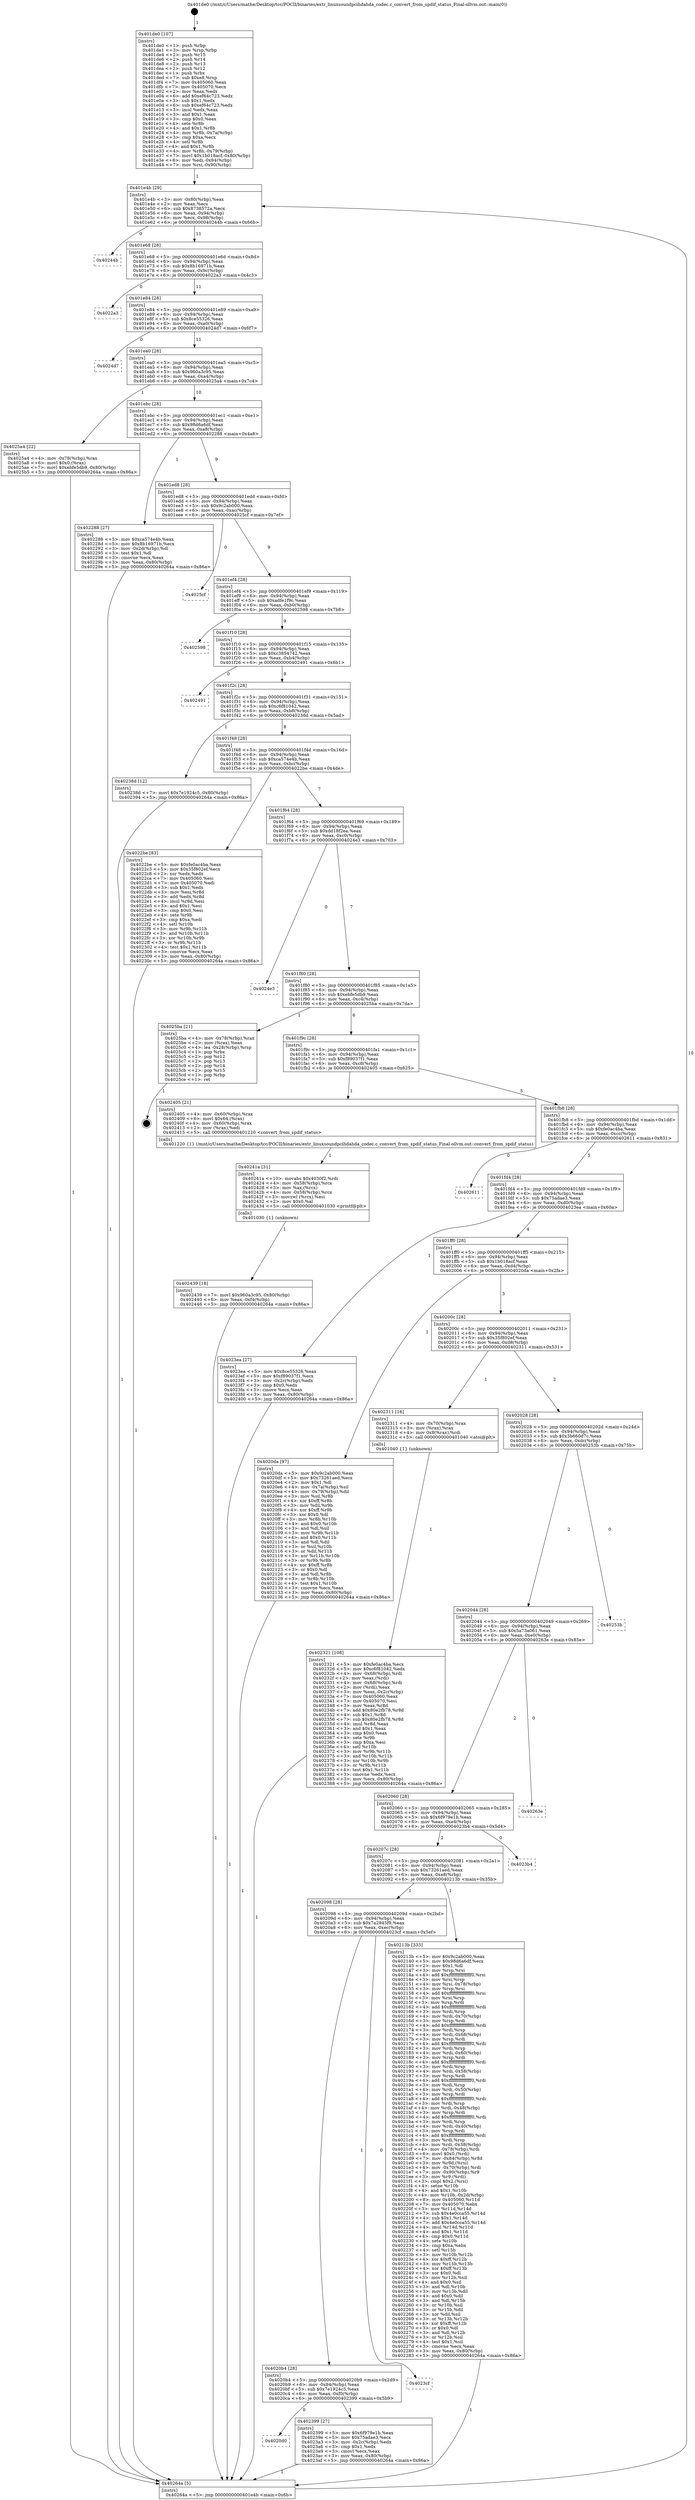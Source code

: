 digraph "0x401de0" {
  label = "0x401de0 (/mnt/c/Users/mathe/Desktop/tcc/POCII/binaries/extr_linuxsoundpcihdahda_codec.c_convert_from_spdif_status_Final-ollvm.out::main(0))"
  labelloc = "t"
  node[shape=record]

  Entry [label="",width=0.3,height=0.3,shape=circle,fillcolor=black,style=filled]
  "0x401e4b" [label="{
     0x401e4b [29]\l
     | [instrs]\l
     &nbsp;&nbsp;0x401e4b \<+3\>: mov -0x80(%rbp),%eax\l
     &nbsp;&nbsp;0x401e4e \<+2\>: mov %eax,%ecx\l
     &nbsp;&nbsp;0x401e50 \<+6\>: sub $0x8738572a,%ecx\l
     &nbsp;&nbsp;0x401e56 \<+6\>: mov %eax,-0x94(%rbp)\l
     &nbsp;&nbsp;0x401e5c \<+6\>: mov %ecx,-0x98(%rbp)\l
     &nbsp;&nbsp;0x401e62 \<+6\>: je 000000000040244b \<main+0x66b\>\l
  }"]
  "0x40244b" [label="{
     0x40244b\l
  }", style=dashed]
  "0x401e68" [label="{
     0x401e68 [28]\l
     | [instrs]\l
     &nbsp;&nbsp;0x401e68 \<+5\>: jmp 0000000000401e6d \<main+0x8d\>\l
     &nbsp;&nbsp;0x401e6d \<+6\>: mov -0x94(%rbp),%eax\l
     &nbsp;&nbsp;0x401e73 \<+5\>: sub $0x8b16971b,%eax\l
     &nbsp;&nbsp;0x401e78 \<+6\>: mov %eax,-0x9c(%rbp)\l
     &nbsp;&nbsp;0x401e7e \<+6\>: je 00000000004022a3 \<main+0x4c3\>\l
  }"]
  Exit [label="",width=0.3,height=0.3,shape=circle,fillcolor=black,style=filled,peripheries=2]
  "0x4022a3" [label="{
     0x4022a3\l
  }", style=dashed]
  "0x401e84" [label="{
     0x401e84 [28]\l
     | [instrs]\l
     &nbsp;&nbsp;0x401e84 \<+5\>: jmp 0000000000401e89 \<main+0xa9\>\l
     &nbsp;&nbsp;0x401e89 \<+6\>: mov -0x94(%rbp),%eax\l
     &nbsp;&nbsp;0x401e8f \<+5\>: sub $0x8ce55326,%eax\l
     &nbsp;&nbsp;0x401e94 \<+6\>: mov %eax,-0xa0(%rbp)\l
     &nbsp;&nbsp;0x401e9a \<+6\>: je 00000000004024d7 \<main+0x6f7\>\l
  }"]
  "0x402439" [label="{
     0x402439 [18]\l
     | [instrs]\l
     &nbsp;&nbsp;0x402439 \<+7\>: movl $0x960a3c95,-0x80(%rbp)\l
     &nbsp;&nbsp;0x402440 \<+6\>: mov %eax,-0xf4(%rbp)\l
     &nbsp;&nbsp;0x402446 \<+5\>: jmp 000000000040264a \<main+0x86a\>\l
  }"]
  "0x4024d7" [label="{
     0x4024d7\l
  }", style=dashed]
  "0x401ea0" [label="{
     0x401ea0 [28]\l
     | [instrs]\l
     &nbsp;&nbsp;0x401ea0 \<+5\>: jmp 0000000000401ea5 \<main+0xc5\>\l
     &nbsp;&nbsp;0x401ea5 \<+6\>: mov -0x94(%rbp),%eax\l
     &nbsp;&nbsp;0x401eab \<+5\>: sub $0x960a3c95,%eax\l
     &nbsp;&nbsp;0x401eb0 \<+6\>: mov %eax,-0xa4(%rbp)\l
     &nbsp;&nbsp;0x401eb6 \<+6\>: je 00000000004025a4 \<main+0x7c4\>\l
  }"]
  "0x40241a" [label="{
     0x40241a [31]\l
     | [instrs]\l
     &nbsp;&nbsp;0x40241a \<+10\>: movabs $0x4030f2,%rdi\l
     &nbsp;&nbsp;0x402424 \<+4\>: mov -0x58(%rbp),%rcx\l
     &nbsp;&nbsp;0x402428 \<+3\>: mov %ax,(%rcx)\l
     &nbsp;&nbsp;0x40242b \<+4\>: mov -0x58(%rbp),%rcx\l
     &nbsp;&nbsp;0x40242f \<+3\>: movzwl (%rcx),%esi\l
     &nbsp;&nbsp;0x402432 \<+2\>: mov $0x0,%al\l
     &nbsp;&nbsp;0x402434 \<+5\>: call 0000000000401030 \<printf@plt\>\l
     | [calls]\l
     &nbsp;&nbsp;0x401030 \{1\} (unknown)\l
  }"]
  "0x4025a4" [label="{
     0x4025a4 [22]\l
     | [instrs]\l
     &nbsp;&nbsp;0x4025a4 \<+4\>: mov -0x78(%rbp),%rax\l
     &nbsp;&nbsp;0x4025a8 \<+6\>: movl $0x0,(%rax)\l
     &nbsp;&nbsp;0x4025ae \<+7\>: movl $0xebfe5db9,-0x80(%rbp)\l
     &nbsp;&nbsp;0x4025b5 \<+5\>: jmp 000000000040264a \<main+0x86a\>\l
  }"]
  "0x401ebc" [label="{
     0x401ebc [28]\l
     | [instrs]\l
     &nbsp;&nbsp;0x401ebc \<+5\>: jmp 0000000000401ec1 \<main+0xe1\>\l
     &nbsp;&nbsp;0x401ec1 \<+6\>: mov -0x94(%rbp),%eax\l
     &nbsp;&nbsp;0x401ec7 \<+5\>: sub $0x98d6a6df,%eax\l
     &nbsp;&nbsp;0x401ecc \<+6\>: mov %eax,-0xa8(%rbp)\l
     &nbsp;&nbsp;0x401ed2 \<+6\>: je 0000000000402288 \<main+0x4a8\>\l
  }"]
  "0x4020d0" [label="{
     0x4020d0\l
  }", style=dashed]
  "0x402288" [label="{
     0x402288 [27]\l
     | [instrs]\l
     &nbsp;&nbsp;0x402288 \<+5\>: mov $0xca574e4b,%eax\l
     &nbsp;&nbsp;0x40228d \<+5\>: mov $0x8b16971b,%ecx\l
     &nbsp;&nbsp;0x402292 \<+3\>: mov -0x2d(%rbp),%dl\l
     &nbsp;&nbsp;0x402295 \<+3\>: test $0x1,%dl\l
     &nbsp;&nbsp;0x402298 \<+3\>: cmovne %ecx,%eax\l
     &nbsp;&nbsp;0x40229b \<+3\>: mov %eax,-0x80(%rbp)\l
     &nbsp;&nbsp;0x40229e \<+5\>: jmp 000000000040264a \<main+0x86a\>\l
  }"]
  "0x401ed8" [label="{
     0x401ed8 [28]\l
     | [instrs]\l
     &nbsp;&nbsp;0x401ed8 \<+5\>: jmp 0000000000401edd \<main+0xfd\>\l
     &nbsp;&nbsp;0x401edd \<+6\>: mov -0x94(%rbp),%eax\l
     &nbsp;&nbsp;0x401ee3 \<+5\>: sub $0x9c2ab000,%eax\l
     &nbsp;&nbsp;0x401ee8 \<+6\>: mov %eax,-0xac(%rbp)\l
     &nbsp;&nbsp;0x401eee \<+6\>: je 00000000004025cf \<main+0x7ef\>\l
  }"]
  "0x402399" [label="{
     0x402399 [27]\l
     | [instrs]\l
     &nbsp;&nbsp;0x402399 \<+5\>: mov $0x6f979e1b,%eax\l
     &nbsp;&nbsp;0x40239e \<+5\>: mov $0x75adae3,%ecx\l
     &nbsp;&nbsp;0x4023a3 \<+3\>: mov -0x2c(%rbp),%edx\l
     &nbsp;&nbsp;0x4023a6 \<+3\>: cmp $0x1,%edx\l
     &nbsp;&nbsp;0x4023a9 \<+3\>: cmovl %ecx,%eax\l
     &nbsp;&nbsp;0x4023ac \<+3\>: mov %eax,-0x80(%rbp)\l
     &nbsp;&nbsp;0x4023af \<+5\>: jmp 000000000040264a \<main+0x86a\>\l
  }"]
  "0x4025cf" [label="{
     0x4025cf\l
  }", style=dashed]
  "0x401ef4" [label="{
     0x401ef4 [28]\l
     | [instrs]\l
     &nbsp;&nbsp;0x401ef4 \<+5\>: jmp 0000000000401ef9 \<main+0x119\>\l
     &nbsp;&nbsp;0x401ef9 \<+6\>: mov -0x94(%rbp),%eax\l
     &nbsp;&nbsp;0x401eff \<+5\>: sub $0xadfe1f9c,%eax\l
     &nbsp;&nbsp;0x401f04 \<+6\>: mov %eax,-0xb0(%rbp)\l
     &nbsp;&nbsp;0x401f0a \<+6\>: je 0000000000402598 \<main+0x7b8\>\l
  }"]
  "0x4020b4" [label="{
     0x4020b4 [28]\l
     | [instrs]\l
     &nbsp;&nbsp;0x4020b4 \<+5\>: jmp 00000000004020b9 \<main+0x2d9\>\l
     &nbsp;&nbsp;0x4020b9 \<+6\>: mov -0x94(%rbp),%eax\l
     &nbsp;&nbsp;0x4020bf \<+5\>: sub $0x7e1924c5,%eax\l
     &nbsp;&nbsp;0x4020c4 \<+6\>: mov %eax,-0xf0(%rbp)\l
     &nbsp;&nbsp;0x4020ca \<+6\>: je 0000000000402399 \<main+0x5b9\>\l
  }"]
  "0x402598" [label="{
     0x402598\l
  }", style=dashed]
  "0x401f10" [label="{
     0x401f10 [28]\l
     | [instrs]\l
     &nbsp;&nbsp;0x401f10 \<+5\>: jmp 0000000000401f15 \<main+0x135\>\l
     &nbsp;&nbsp;0x401f15 \<+6\>: mov -0x94(%rbp),%eax\l
     &nbsp;&nbsp;0x401f1b \<+5\>: sub $0xc3854742,%eax\l
     &nbsp;&nbsp;0x401f20 \<+6\>: mov %eax,-0xb4(%rbp)\l
     &nbsp;&nbsp;0x401f26 \<+6\>: je 0000000000402491 \<main+0x6b1\>\l
  }"]
  "0x4023cf" [label="{
     0x4023cf\l
  }", style=dashed]
  "0x402491" [label="{
     0x402491\l
  }", style=dashed]
  "0x401f2c" [label="{
     0x401f2c [28]\l
     | [instrs]\l
     &nbsp;&nbsp;0x401f2c \<+5\>: jmp 0000000000401f31 \<main+0x151\>\l
     &nbsp;&nbsp;0x401f31 \<+6\>: mov -0x94(%rbp),%eax\l
     &nbsp;&nbsp;0x401f37 \<+5\>: sub $0xc6f81042,%eax\l
     &nbsp;&nbsp;0x401f3c \<+6\>: mov %eax,-0xb8(%rbp)\l
     &nbsp;&nbsp;0x401f42 \<+6\>: je 000000000040238d \<main+0x5ad\>\l
  }"]
  "0x402321" [label="{
     0x402321 [108]\l
     | [instrs]\l
     &nbsp;&nbsp;0x402321 \<+5\>: mov $0xfe0ac4ba,%ecx\l
     &nbsp;&nbsp;0x402326 \<+5\>: mov $0xc6f81042,%edx\l
     &nbsp;&nbsp;0x40232b \<+4\>: mov -0x68(%rbp),%rdi\l
     &nbsp;&nbsp;0x40232f \<+2\>: mov %eax,(%rdi)\l
     &nbsp;&nbsp;0x402331 \<+4\>: mov -0x68(%rbp),%rdi\l
     &nbsp;&nbsp;0x402335 \<+2\>: mov (%rdi),%eax\l
     &nbsp;&nbsp;0x402337 \<+3\>: mov %eax,-0x2c(%rbp)\l
     &nbsp;&nbsp;0x40233a \<+7\>: mov 0x405060,%eax\l
     &nbsp;&nbsp;0x402341 \<+7\>: mov 0x405070,%esi\l
     &nbsp;&nbsp;0x402348 \<+3\>: mov %eax,%r8d\l
     &nbsp;&nbsp;0x40234b \<+7\>: add $0x80e2fb78,%r8d\l
     &nbsp;&nbsp;0x402352 \<+4\>: sub $0x1,%r8d\l
     &nbsp;&nbsp;0x402356 \<+7\>: sub $0x80e2fb78,%r8d\l
     &nbsp;&nbsp;0x40235d \<+4\>: imul %r8d,%eax\l
     &nbsp;&nbsp;0x402361 \<+3\>: and $0x1,%eax\l
     &nbsp;&nbsp;0x402364 \<+3\>: cmp $0x0,%eax\l
     &nbsp;&nbsp;0x402367 \<+4\>: sete %r9b\l
     &nbsp;&nbsp;0x40236b \<+3\>: cmp $0xa,%esi\l
     &nbsp;&nbsp;0x40236e \<+4\>: setl %r10b\l
     &nbsp;&nbsp;0x402372 \<+3\>: mov %r9b,%r11b\l
     &nbsp;&nbsp;0x402375 \<+3\>: and %r10b,%r11b\l
     &nbsp;&nbsp;0x402378 \<+3\>: xor %r10b,%r9b\l
     &nbsp;&nbsp;0x40237b \<+3\>: or %r9b,%r11b\l
     &nbsp;&nbsp;0x40237e \<+4\>: test $0x1,%r11b\l
     &nbsp;&nbsp;0x402382 \<+3\>: cmovne %edx,%ecx\l
     &nbsp;&nbsp;0x402385 \<+3\>: mov %ecx,-0x80(%rbp)\l
     &nbsp;&nbsp;0x402388 \<+5\>: jmp 000000000040264a \<main+0x86a\>\l
  }"]
  "0x40238d" [label="{
     0x40238d [12]\l
     | [instrs]\l
     &nbsp;&nbsp;0x40238d \<+7\>: movl $0x7e1924c5,-0x80(%rbp)\l
     &nbsp;&nbsp;0x402394 \<+5\>: jmp 000000000040264a \<main+0x86a\>\l
  }"]
  "0x401f48" [label="{
     0x401f48 [28]\l
     | [instrs]\l
     &nbsp;&nbsp;0x401f48 \<+5\>: jmp 0000000000401f4d \<main+0x16d\>\l
     &nbsp;&nbsp;0x401f4d \<+6\>: mov -0x94(%rbp),%eax\l
     &nbsp;&nbsp;0x401f53 \<+5\>: sub $0xca574e4b,%eax\l
     &nbsp;&nbsp;0x401f58 \<+6\>: mov %eax,-0xbc(%rbp)\l
     &nbsp;&nbsp;0x401f5e \<+6\>: je 00000000004022be \<main+0x4de\>\l
  }"]
  "0x402098" [label="{
     0x402098 [28]\l
     | [instrs]\l
     &nbsp;&nbsp;0x402098 \<+5\>: jmp 000000000040209d \<main+0x2bd\>\l
     &nbsp;&nbsp;0x40209d \<+6\>: mov -0x94(%rbp),%eax\l
     &nbsp;&nbsp;0x4020a3 \<+5\>: sub $0x7a2945f9,%eax\l
     &nbsp;&nbsp;0x4020a8 \<+6\>: mov %eax,-0xec(%rbp)\l
     &nbsp;&nbsp;0x4020ae \<+6\>: je 00000000004023cf \<main+0x5ef\>\l
  }"]
  "0x4022be" [label="{
     0x4022be [83]\l
     | [instrs]\l
     &nbsp;&nbsp;0x4022be \<+5\>: mov $0xfe0ac4ba,%eax\l
     &nbsp;&nbsp;0x4022c3 \<+5\>: mov $0x35f802ef,%ecx\l
     &nbsp;&nbsp;0x4022c8 \<+2\>: xor %edx,%edx\l
     &nbsp;&nbsp;0x4022ca \<+7\>: mov 0x405060,%esi\l
     &nbsp;&nbsp;0x4022d1 \<+7\>: mov 0x405070,%edi\l
     &nbsp;&nbsp;0x4022d8 \<+3\>: sub $0x1,%edx\l
     &nbsp;&nbsp;0x4022db \<+3\>: mov %esi,%r8d\l
     &nbsp;&nbsp;0x4022de \<+3\>: add %edx,%r8d\l
     &nbsp;&nbsp;0x4022e1 \<+4\>: imul %r8d,%esi\l
     &nbsp;&nbsp;0x4022e5 \<+3\>: and $0x1,%esi\l
     &nbsp;&nbsp;0x4022e8 \<+3\>: cmp $0x0,%esi\l
     &nbsp;&nbsp;0x4022eb \<+4\>: sete %r9b\l
     &nbsp;&nbsp;0x4022ef \<+3\>: cmp $0xa,%edi\l
     &nbsp;&nbsp;0x4022f2 \<+4\>: setl %r10b\l
     &nbsp;&nbsp;0x4022f6 \<+3\>: mov %r9b,%r11b\l
     &nbsp;&nbsp;0x4022f9 \<+3\>: and %r10b,%r11b\l
     &nbsp;&nbsp;0x4022fc \<+3\>: xor %r10b,%r9b\l
     &nbsp;&nbsp;0x4022ff \<+3\>: or %r9b,%r11b\l
     &nbsp;&nbsp;0x402302 \<+4\>: test $0x1,%r11b\l
     &nbsp;&nbsp;0x402306 \<+3\>: cmovne %ecx,%eax\l
     &nbsp;&nbsp;0x402309 \<+3\>: mov %eax,-0x80(%rbp)\l
     &nbsp;&nbsp;0x40230c \<+5\>: jmp 000000000040264a \<main+0x86a\>\l
  }"]
  "0x401f64" [label="{
     0x401f64 [28]\l
     | [instrs]\l
     &nbsp;&nbsp;0x401f64 \<+5\>: jmp 0000000000401f69 \<main+0x189\>\l
     &nbsp;&nbsp;0x401f69 \<+6\>: mov -0x94(%rbp),%eax\l
     &nbsp;&nbsp;0x401f6f \<+5\>: sub $0xdd18f2ea,%eax\l
     &nbsp;&nbsp;0x401f74 \<+6\>: mov %eax,-0xc0(%rbp)\l
     &nbsp;&nbsp;0x401f7a \<+6\>: je 00000000004024e3 \<main+0x703\>\l
  }"]
  "0x40213b" [label="{
     0x40213b [333]\l
     | [instrs]\l
     &nbsp;&nbsp;0x40213b \<+5\>: mov $0x9c2ab000,%eax\l
     &nbsp;&nbsp;0x402140 \<+5\>: mov $0x98d6a6df,%ecx\l
     &nbsp;&nbsp;0x402145 \<+2\>: mov $0x1,%dl\l
     &nbsp;&nbsp;0x402147 \<+3\>: mov %rsp,%rsi\l
     &nbsp;&nbsp;0x40214a \<+4\>: add $0xfffffffffffffff0,%rsi\l
     &nbsp;&nbsp;0x40214e \<+3\>: mov %rsi,%rsp\l
     &nbsp;&nbsp;0x402151 \<+4\>: mov %rsi,-0x78(%rbp)\l
     &nbsp;&nbsp;0x402155 \<+3\>: mov %rsp,%rsi\l
     &nbsp;&nbsp;0x402158 \<+4\>: add $0xfffffffffffffff0,%rsi\l
     &nbsp;&nbsp;0x40215c \<+3\>: mov %rsi,%rsp\l
     &nbsp;&nbsp;0x40215f \<+3\>: mov %rsp,%rdi\l
     &nbsp;&nbsp;0x402162 \<+4\>: add $0xfffffffffffffff0,%rdi\l
     &nbsp;&nbsp;0x402166 \<+3\>: mov %rdi,%rsp\l
     &nbsp;&nbsp;0x402169 \<+4\>: mov %rdi,-0x70(%rbp)\l
     &nbsp;&nbsp;0x40216d \<+3\>: mov %rsp,%rdi\l
     &nbsp;&nbsp;0x402170 \<+4\>: add $0xfffffffffffffff0,%rdi\l
     &nbsp;&nbsp;0x402174 \<+3\>: mov %rdi,%rsp\l
     &nbsp;&nbsp;0x402177 \<+4\>: mov %rdi,-0x68(%rbp)\l
     &nbsp;&nbsp;0x40217b \<+3\>: mov %rsp,%rdi\l
     &nbsp;&nbsp;0x40217e \<+4\>: add $0xfffffffffffffff0,%rdi\l
     &nbsp;&nbsp;0x402182 \<+3\>: mov %rdi,%rsp\l
     &nbsp;&nbsp;0x402185 \<+4\>: mov %rdi,-0x60(%rbp)\l
     &nbsp;&nbsp;0x402189 \<+3\>: mov %rsp,%rdi\l
     &nbsp;&nbsp;0x40218c \<+4\>: add $0xfffffffffffffff0,%rdi\l
     &nbsp;&nbsp;0x402190 \<+3\>: mov %rdi,%rsp\l
     &nbsp;&nbsp;0x402193 \<+4\>: mov %rdi,-0x58(%rbp)\l
     &nbsp;&nbsp;0x402197 \<+3\>: mov %rsp,%rdi\l
     &nbsp;&nbsp;0x40219a \<+4\>: add $0xfffffffffffffff0,%rdi\l
     &nbsp;&nbsp;0x40219e \<+3\>: mov %rdi,%rsp\l
     &nbsp;&nbsp;0x4021a1 \<+4\>: mov %rdi,-0x50(%rbp)\l
     &nbsp;&nbsp;0x4021a5 \<+3\>: mov %rsp,%rdi\l
     &nbsp;&nbsp;0x4021a8 \<+4\>: add $0xfffffffffffffff0,%rdi\l
     &nbsp;&nbsp;0x4021ac \<+3\>: mov %rdi,%rsp\l
     &nbsp;&nbsp;0x4021af \<+4\>: mov %rdi,-0x48(%rbp)\l
     &nbsp;&nbsp;0x4021b3 \<+3\>: mov %rsp,%rdi\l
     &nbsp;&nbsp;0x4021b6 \<+4\>: add $0xfffffffffffffff0,%rdi\l
     &nbsp;&nbsp;0x4021ba \<+3\>: mov %rdi,%rsp\l
     &nbsp;&nbsp;0x4021bd \<+4\>: mov %rdi,-0x40(%rbp)\l
     &nbsp;&nbsp;0x4021c1 \<+3\>: mov %rsp,%rdi\l
     &nbsp;&nbsp;0x4021c4 \<+4\>: add $0xfffffffffffffff0,%rdi\l
     &nbsp;&nbsp;0x4021c8 \<+3\>: mov %rdi,%rsp\l
     &nbsp;&nbsp;0x4021cb \<+4\>: mov %rdi,-0x38(%rbp)\l
     &nbsp;&nbsp;0x4021cf \<+4\>: mov -0x78(%rbp),%rdi\l
     &nbsp;&nbsp;0x4021d3 \<+6\>: movl $0x0,(%rdi)\l
     &nbsp;&nbsp;0x4021d9 \<+7\>: mov -0x84(%rbp),%r8d\l
     &nbsp;&nbsp;0x4021e0 \<+3\>: mov %r8d,(%rsi)\l
     &nbsp;&nbsp;0x4021e3 \<+4\>: mov -0x70(%rbp),%rdi\l
     &nbsp;&nbsp;0x4021e7 \<+7\>: mov -0x90(%rbp),%r9\l
     &nbsp;&nbsp;0x4021ee \<+3\>: mov %r9,(%rdi)\l
     &nbsp;&nbsp;0x4021f1 \<+3\>: cmpl $0x2,(%rsi)\l
     &nbsp;&nbsp;0x4021f4 \<+4\>: setne %r10b\l
     &nbsp;&nbsp;0x4021f8 \<+4\>: and $0x1,%r10b\l
     &nbsp;&nbsp;0x4021fc \<+4\>: mov %r10b,-0x2d(%rbp)\l
     &nbsp;&nbsp;0x402200 \<+8\>: mov 0x405060,%r11d\l
     &nbsp;&nbsp;0x402208 \<+7\>: mov 0x405070,%ebx\l
     &nbsp;&nbsp;0x40220f \<+3\>: mov %r11d,%r14d\l
     &nbsp;&nbsp;0x402212 \<+7\>: sub $0x4e0cca55,%r14d\l
     &nbsp;&nbsp;0x402219 \<+4\>: sub $0x1,%r14d\l
     &nbsp;&nbsp;0x40221d \<+7\>: add $0x4e0cca55,%r14d\l
     &nbsp;&nbsp;0x402224 \<+4\>: imul %r14d,%r11d\l
     &nbsp;&nbsp;0x402228 \<+4\>: and $0x1,%r11d\l
     &nbsp;&nbsp;0x40222c \<+4\>: cmp $0x0,%r11d\l
     &nbsp;&nbsp;0x402230 \<+4\>: sete %r10b\l
     &nbsp;&nbsp;0x402234 \<+3\>: cmp $0xa,%ebx\l
     &nbsp;&nbsp;0x402237 \<+4\>: setl %r15b\l
     &nbsp;&nbsp;0x40223b \<+3\>: mov %r10b,%r12b\l
     &nbsp;&nbsp;0x40223e \<+4\>: xor $0xff,%r12b\l
     &nbsp;&nbsp;0x402242 \<+3\>: mov %r15b,%r13b\l
     &nbsp;&nbsp;0x402245 \<+4\>: xor $0xff,%r13b\l
     &nbsp;&nbsp;0x402249 \<+3\>: xor $0x0,%dl\l
     &nbsp;&nbsp;0x40224c \<+3\>: mov %r12b,%sil\l
     &nbsp;&nbsp;0x40224f \<+4\>: and $0x0,%sil\l
     &nbsp;&nbsp;0x402253 \<+3\>: and %dl,%r10b\l
     &nbsp;&nbsp;0x402256 \<+3\>: mov %r13b,%dil\l
     &nbsp;&nbsp;0x402259 \<+4\>: and $0x0,%dil\l
     &nbsp;&nbsp;0x40225d \<+3\>: and %dl,%r15b\l
     &nbsp;&nbsp;0x402260 \<+3\>: or %r10b,%sil\l
     &nbsp;&nbsp;0x402263 \<+3\>: or %r15b,%dil\l
     &nbsp;&nbsp;0x402266 \<+3\>: xor %dil,%sil\l
     &nbsp;&nbsp;0x402269 \<+3\>: or %r13b,%r12b\l
     &nbsp;&nbsp;0x40226c \<+4\>: xor $0xff,%r12b\l
     &nbsp;&nbsp;0x402270 \<+3\>: or $0x0,%dl\l
     &nbsp;&nbsp;0x402273 \<+3\>: and %dl,%r12b\l
     &nbsp;&nbsp;0x402276 \<+3\>: or %r12b,%sil\l
     &nbsp;&nbsp;0x402279 \<+4\>: test $0x1,%sil\l
     &nbsp;&nbsp;0x40227d \<+3\>: cmovne %ecx,%eax\l
     &nbsp;&nbsp;0x402280 \<+3\>: mov %eax,-0x80(%rbp)\l
     &nbsp;&nbsp;0x402283 \<+5\>: jmp 000000000040264a \<main+0x86a\>\l
  }"]
  "0x4024e3" [label="{
     0x4024e3\l
  }", style=dashed]
  "0x401f80" [label="{
     0x401f80 [28]\l
     | [instrs]\l
     &nbsp;&nbsp;0x401f80 \<+5\>: jmp 0000000000401f85 \<main+0x1a5\>\l
     &nbsp;&nbsp;0x401f85 \<+6\>: mov -0x94(%rbp),%eax\l
     &nbsp;&nbsp;0x401f8b \<+5\>: sub $0xebfe5db9,%eax\l
     &nbsp;&nbsp;0x401f90 \<+6\>: mov %eax,-0xc4(%rbp)\l
     &nbsp;&nbsp;0x401f96 \<+6\>: je 00000000004025ba \<main+0x7da\>\l
  }"]
  "0x40207c" [label="{
     0x40207c [28]\l
     | [instrs]\l
     &nbsp;&nbsp;0x40207c \<+5\>: jmp 0000000000402081 \<main+0x2a1\>\l
     &nbsp;&nbsp;0x402081 \<+6\>: mov -0x94(%rbp),%eax\l
     &nbsp;&nbsp;0x402087 \<+5\>: sub $0x73261aed,%eax\l
     &nbsp;&nbsp;0x40208c \<+6\>: mov %eax,-0xe8(%rbp)\l
     &nbsp;&nbsp;0x402092 \<+6\>: je 000000000040213b \<main+0x35b\>\l
  }"]
  "0x4025ba" [label="{
     0x4025ba [21]\l
     | [instrs]\l
     &nbsp;&nbsp;0x4025ba \<+4\>: mov -0x78(%rbp),%rax\l
     &nbsp;&nbsp;0x4025be \<+2\>: mov (%rax),%eax\l
     &nbsp;&nbsp;0x4025c0 \<+4\>: lea -0x28(%rbp),%rsp\l
     &nbsp;&nbsp;0x4025c4 \<+1\>: pop %rbx\l
     &nbsp;&nbsp;0x4025c5 \<+2\>: pop %r12\l
     &nbsp;&nbsp;0x4025c7 \<+2\>: pop %r13\l
     &nbsp;&nbsp;0x4025c9 \<+2\>: pop %r14\l
     &nbsp;&nbsp;0x4025cb \<+2\>: pop %r15\l
     &nbsp;&nbsp;0x4025cd \<+1\>: pop %rbp\l
     &nbsp;&nbsp;0x4025ce \<+1\>: ret\l
  }"]
  "0x401f9c" [label="{
     0x401f9c [28]\l
     | [instrs]\l
     &nbsp;&nbsp;0x401f9c \<+5\>: jmp 0000000000401fa1 \<main+0x1c1\>\l
     &nbsp;&nbsp;0x401fa1 \<+6\>: mov -0x94(%rbp),%eax\l
     &nbsp;&nbsp;0x401fa7 \<+5\>: sub $0xf89037f1,%eax\l
     &nbsp;&nbsp;0x401fac \<+6\>: mov %eax,-0xc8(%rbp)\l
     &nbsp;&nbsp;0x401fb2 \<+6\>: je 0000000000402405 \<main+0x625\>\l
  }"]
  "0x4023b4" [label="{
     0x4023b4\l
  }", style=dashed]
  "0x402405" [label="{
     0x402405 [21]\l
     | [instrs]\l
     &nbsp;&nbsp;0x402405 \<+4\>: mov -0x60(%rbp),%rax\l
     &nbsp;&nbsp;0x402409 \<+6\>: movl $0x64,(%rax)\l
     &nbsp;&nbsp;0x40240f \<+4\>: mov -0x60(%rbp),%rax\l
     &nbsp;&nbsp;0x402413 \<+2\>: mov (%rax),%edi\l
     &nbsp;&nbsp;0x402415 \<+5\>: call 0000000000401220 \<convert_from_spdif_status\>\l
     | [calls]\l
     &nbsp;&nbsp;0x401220 \{1\} (/mnt/c/Users/mathe/Desktop/tcc/POCII/binaries/extr_linuxsoundpcihdahda_codec.c_convert_from_spdif_status_Final-ollvm.out::convert_from_spdif_status)\l
  }"]
  "0x401fb8" [label="{
     0x401fb8 [28]\l
     | [instrs]\l
     &nbsp;&nbsp;0x401fb8 \<+5\>: jmp 0000000000401fbd \<main+0x1dd\>\l
     &nbsp;&nbsp;0x401fbd \<+6\>: mov -0x94(%rbp),%eax\l
     &nbsp;&nbsp;0x401fc3 \<+5\>: sub $0xfe0ac4ba,%eax\l
     &nbsp;&nbsp;0x401fc8 \<+6\>: mov %eax,-0xcc(%rbp)\l
     &nbsp;&nbsp;0x401fce \<+6\>: je 0000000000402611 \<main+0x831\>\l
  }"]
  "0x402060" [label="{
     0x402060 [28]\l
     | [instrs]\l
     &nbsp;&nbsp;0x402060 \<+5\>: jmp 0000000000402065 \<main+0x285\>\l
     &nbsp;&nbsp;0x402065 \<+6\>: mov -0x94(%rbp),%eax\l
     &nbsp;&nbsp;0x40206b \<+5\>: sub $0x6f979e1b,%eax\l
     &nbsp;&nbsp;0x402070 \<+6\>: mov %eax,-0xe4(%rbp)\l
     &nbsp;&nbsp;0x402076 \<+6\>: je 00000000004023b4 \<main+0x5d4\>\l
  }"]
  "0x402611" [label="{
     0x402611\l
  }", style=dashed]
  "0x401fd4" [label="{
     0x401fd4 [28]\l
     | [instrs]\l
     &nbsp;&nbsp;0x401fd4 \<+5\>: jmp 0000000000401fd9 \<main+0x1f9\>\l
     &nbsp;&nbsp;0x401fd9 \<+6\>: mov -0x94(%rbp),%eax\l
     &nbsp;&nbsp;0x401fdf \<+5\>: sub $0x75adae3,%eax\l
     &nbsp;&nbsp;0x401fe4 \<+6\>: mov %eax,-0xd0(%rbp)\l
     &nbsp;&nbsp;0x401fea \<+6\>: je 00000000004023ea \<main+0x60a\>\l
  }"]
  "0x40263e" [label="{
     0x40263e\l
  }", style=dashed]
  "0x4023ea" [label="{
     0x4023ea [27]\l
     | [instrs]\l
     &nbsp;&nbsp;0x4023ea \<+5\>: mov $0x8ce55326,%eax\l
     &nbsp;&nbsp;0x4023ef \<+5\>: mov $0xf89037f1,%ecx\l
     &nbsp;&nbsp;0x4023f4 \<+3\>: mov -0x2c(%rbp),%edx\l
     &nbsp;&nbsp;0x4023f7 \<+3\>: cmp $0x0,%edx\l
     &nbsp;&nbsp;0x4023fa \<+3\>: cmove %ecx,%eax\l
     &nbsp;&nbsp;0x4023fd \<+3\>: mov %eax,-0x80(%rbp)\l
     &nbsp;&nbsp;0x402400 \<+5\>: jmp 000000000040264a \<main+0x86a\>\l
  }"]
  "0x401ff0" [label="{
     0x401ff0 [28]\l
     | [instrs]\l
     &nbsp;&nbsp;0x401ff0 \<+5\>: jmp 0000000000401ff5 \<main+0x215\>\l
     &nbsp;&nbsp;0x401ff5 \<+6\>: mov -0x94(%rbp),%eax\l
     &nbsp;&nbsp;0x401ffb \<+5\>: sub $0x1b018acf,%eax\l
     &nbsp;&nbsp;0x402000 \<+6\>: mov %eax,-0xd4(%rbp)\l
     &nbsp;&nbsp;0x402006 \<+6\>: je 00000000004020da \<main+0x2fa\>\l
  }"]
  "0x402044" [label="{
     0x402044 [28]\l
     | [instrs]\l
     &nbsp;&nbsp;0x402044 \<+5\>: jmp 0000000000402049 \<main+0x269\>\l
     &nbsp;&nbsp;0x402049 \<+6\>: mov -0x94(%rbp),%eax\l
     &nbsp;&nbsp;0x40204f \<+5\>: sub $0x5a73a061,%eax\l
     &nbsp;&nbsp;0x402054 \<+6\>: mov %eax,-0xe0(%rbp)\l
     &nbsp;&nbsp;0x40205a \<+6\>: je 000000000040263e \<main+0x85e\>\l
  }"]
  "0x4020da" [label="{
     0x4020da [97]\l
     | [instrs]\l
     &nbsp;&nbsp;0x4020da \<+5\>: mov $0x9c2ab000,%eax\l
     &nbsp;&nbsp;0x4020df \<+5\>: mov $0x73261aed,%ecx\l
     &nbsp;&nbsp;0x4020e4 \<+2\>: mov $0x1,%dl\l
     &nbsp;&nbsp;0x4020e6 \<+4\>: mov -0x7a(%rbp),%sil\l
     &nbsp;&nbsp;0x4020ea \<+4\>: mov -0x79(%rbp),%dil\l
     &nbsp;&nbsp;0x4020ee \<+3\>: mov %sil,%r8b\l
     &nbsp;&nbsp;0x4020f1 \<+4\>: xor $0xff,%r8b\l
     &nbsp;&nbsp;0x4020f5 \<+3\>: mov %dil,%r9b\l
     &nbsp;&nbsp;0x4020f8 \<+4\>: xor $0xff,%r9b\l
     &nbsp;&nbsp;0x4020fc \<+3\>: xor $0x0,%dl\l
     &nbsp;&nbsp;0x4020ff \<+3\>: mov %r8b,%r10b\l
     &nbsp;&nbsp;0x402102 \<+4\>: and $0x0,%r10b\l
     &nbsp;&nbsp;0x402106 \<+3\>: and %dl,%sil\l
     &nbsp;&nbsp;0x402109 \<+3\>: mov %r9b,%r11b\l
     &nbsp;&nbsp;0x40210c \<+4\>: and $0x0,%r11b\l
     &nbsp;&nbsp;0x402110 \<+3\>: and %dl,%dil\l
     &nbsp;&nbsp;0x402113 \<+3\>: or %sil,%r10b\l
     &nbsp;&nbsp;0x402116 \<+3\>: or %dil,%r11b\l
     &nbsp;&nbsp;0x402119 \<+3\>: xor %r11b,%r10b\l
     &nbsp;&nbsp;0x40211c \<+3\>: or %r9b,%r8b\l
     &nbsp;&nbsp;0x40211f \<+4\>: xor $0xff,%r8b\l
     &nbsp;&nbsp;0x402123 \<+3\>: or $0x0,%dl\l
     &nbsp;&nbsp;0x402126 \<+3\>: and %dl,%r8b\l
     &nbsp;&nbsp;0x402129 \<+3\>: or %r8b,%r10b\l
     &nbsp;&nbsp;0x40212c \<+4\>: test $0x1,%r10b\l
     &nbsp;&nbsp;0x402130 \<+3\>: cmovne %ecx,%eax\l
     &nbsp;&nbsp;0x402133 \<+3\>: mov %eax,-0x80(%rbp)\l
     &nbsp;&nbsp;0x402136 \<+5\>: jmp 000000000040264a \<main+0x86a\>\l
  }"]
  "0x40200c" [label="{
     0x40200c [28]\l
     | [instrs]\l
     &nbsp;&nbsp;0x40200c \<+5\>: jmp 0000000000402011 \<main+0x231\>\l
     &nbsp;&nbsp;0x402011 \<+6\>: mov -0x94(%rbp),%eax\l
     &nbsp;&nbsp;0x402017 \<+5\>: sub $0x35f802ef,%eax\l
     &nbsp;&nbsp;0x40201c \<+6\>: mov %eax,-0xd8(%rbp)\l
     &nbsp;&nbsp;0x402022 \<+6\>: je 0000000000402311 \<main+0x531\>\l
  }"]
  "0x40264a" [label="{
     0x40264a [5]\l
     | [instrs]\l
     &nbsp;&nbsp;0x40264a \<+5\>: jmp 0000000000401e4b \<main+0x6b\>\l
  }"]
  "0x401de0" [label="{
     0x401de0 [107]\l
     | [instrs]\l
     &nbsp;&nbsp;0x401de0 \<+1\>: push %rbp\l
     &nbsp;&nbsp;0x401de1 \<+3\>: mov %rsp,%rbp\l
     &nbsp;&nbsp;0x401de4 \<+2\>: push %r15\l
     &nbsp;&nbsp;0x401de6 \<+2\>: push %r14\l
     &nbsp;&nbsp;0x401de8 \<+2\>: push %r13\l
     &nbsp;&nbsp;0x401dea \<+2\>: push %r12\l
     &nbsp;&nbsp;0x401dec \<+1\>: push %rbx\l
     &nbsp;&nbsp;0x401ded \<+7\>: sub $0xe8,%rsp\l
     &nbsp;&nbsp;0x401df4 \<+7\>: mov 0x405060,%eax\l
     &nbsp;&nbsp;0x401dfb \<+7\>: mov 0x405070,%ecx\l
     &nbsp;&nbsp;0x401e02 \<+2\>: mov %eax,%edx\l
     &nbsp;&nbsp;0x401e04 \<+6\>: add $0xef64c723,%edx\l
     &nbsp;&nbsp;0x401e0a \<+3\>: sub $0x1,%edx\l
     &nbsp;&nbsp;0x401e0d \<+6\>: sub $0xef64c723,%edx\l
     &nbsp;&nbsp;0x401e13 \<+3\>: imul %edx,%eax\l
     &nbsp;&nbsp;0x401e16 \<+3\>: and $0x1,%eax\l
     &nbsp;&nbsp;0x401e19 \<+3\>: cmp $0x0,%eax\l
     &nbsp;&nbsp;0x401e1c \<+4\>: sete %r8b\l
     &nbsp;&nbsp;0x401e20 \<+4\>: and $0x1,%r8b\l
     &nbsp;&nbsp;0x401e24 \<+4\>: mov %r8b,-0x7a(%rbp)\l
     &nbsp;&nbsp;0x401e28 \<+3\>: cmp $0xa,%ecx\l
     &nbsp;&nbsp;0x401e2b \<+4\>: setl %r8b\l
     &nbsp;&nbsp;0x401e2f \<+4\>: and $0x1,%r8b\l
     &nbsp;&nbsp;0x401e33 \<+4\>: mov %r8b,-0x79(%rbp)\l
     &nbsp;&nbsp;0x401e37 \<+7\>: movl $0x1b018acf,-0x80(%rbp)\l
     &nbsp;&nbsp;0x401e3e \<+6\>: mov %edi,-0x84(%rbp)\l
     &nbsp;&nbsp;0x401e44 \<+7\>: mov %rsi,-0x90(%rbp)\l
  }"]
  "0x40253b" [label="{
     0x40253b\l
  }", style=dashed]
  "0x402311" [label="{
     0x402311 [16]\l
     | [instrs]\l
     &nbsp;&nbsp;0x402311 \<+4\>: mov -0x70(%rbp),%rax\l
     &nbsp;&nbsp;0x402315 \<+3\>: mov (%rax),%rax\l
     &nbsp;&nbsp;0x402318 \<+4\>: mov 0x8(%rax),%rdi\l
     &nbsp;&nbsp;0x40231c \<+5\>: call 0000000000401040 \<atoi@plt\>\l
     | [calls]\l
     &nbsp;&nbsp;0x401040 \{1\} (unknown)\l
  }"]
  "0x402028" [label="{
     0x402028 [28]\l
     | [instrs]\l
     &nbsp;&nbsp;0x402028 \<+5\>: jmp 000000000040202d \<main+0x24d\>\l
     &nbsp;&nbsp;0x40202d \<+6\>: mov -0x94(%rbp),%eax\l
     &nbsp;&nbsp;0x402033 \<+5\>: sub $0x3b660d7c,%eax\l
     &nbsp;&nbsp;0x402038 \<+6\>: mov %eax,-0xdc(%rbp)\l
     &nbsp;&nbsp;0x40203e \<+6\>: je 000000000040253b \<main+0x75b\>\l
  }"]
  Entry -> "0x401de0" [label=" 1"]
  "0x401e4b" -> "0x40244b" [label=" 0"]
  "0x401e4b" -> "0x401e68" [label=" 11"]
  "0x4025ba" -> Exit [label=" 1"]
  "0x401e68" -> "0x4022a3" [label=" 0"]
  "0x401e68" -> "0x401e84" [label=" 11"]
  "0x4025a4" -> "0x40264a" [label=" 1"]
  "0x401e84" -> "0x4024d7" [label=" 0"]
  "0x401e84" -> "0x401ea0" [label=" 11"]
  "0x402439" -> "0x40264a" [label=" 1"]
  "0x401ea0" -> "0x4025a4" [label=" 1"]
  "0x401ea0" -> "0x401ebc" [label=" 10"]
  "0x40241a" -> "0x402439" [label=" 1"]
  "0x401ebc" -> "0x402288" [label=" 1"]
  "0x401ebc" -> "0x401ed8" [label=" 9"]
  "0x402405" -> "0x40241a" [label=" 1"]
  "0x401ed8" -> "0x4025cf" [label=" 0"]
  "0x401ed8" -> "0x401ef4" [label=" 9"]
  "0x4023ea" -> "0x40264a" [label=" 1"]
  "0x401ef4" -> "0x402598" [label=" 0"]
  "0x401ef4" -> "0x401f10" [label=" 9"]
  "0x4020b4" -> "0x4020d0" [label=" 0"]
  "0x401f10" -> "0x402491" [label=" 0"]
  "0x401f10" -> "0x401f2c" [label=" 9"]
  "0x4020b4" -> "0x402399" [label=" 1"]
  "0x401f2c" -> "0x40238d" [label=" 1"]
  "0x401f2c" -> "0x401f48" [label=" 8"]
  "0x402098" -> "0x4020b4" [label=" 1"]
  "0x401f48" -> "0x4022be" [label=" 1"]
  "0x401f48" -> "0x401f64" [label=" 7"]
  "0x402399" -> "0x40264a" [label=" 1"]
  "0x401f64" -> "0x4024e3" [label=" 0"]
  "0x401f64" -> "0x401f80" [label=" 7"]
  "0x40238d" -> "0x40264a" [label=" 1"]
  "0x401f80" -> "0x4025ba" [label=" 1"]
  "0x401f80" -> "0x401f9c" [label=" 6"]
  "0x402311" -> "0x402321" [label=" 1"]
  "0x401f9c" -> "0x402405" [label=" 1"]
  "0x401f9c" -> "0x401fb8" [label=" 5"]
  "0x4022be" -> "0x40264a" [label=" 1"]
  "0x401fb8" -> "0x402611" [label=" 0"]
  "0x401fb8" -> "0x401fd4" [label=" 5"]
  "0x40213b" -> "0x40264a" [label=" 1"]
  "0x401fd4" -> "0x4023ea" [label=" 1"]
  "0x401fd4" -> "0x401ff0" [label=" 4"]
  "0x402098" -> "0x4023cf" [label=" 0"]
  "0x401ff0" -> "0x4020da" [label=" 1"]
  "0x401ff0" -> "0x40200c" [label=" 3"]
  "0x4020da" -> "0x40264a" [label=" 1"]
  "0x401de0" -> "0x401e4b" [label=" 1"]
  "0x40264a" -> "0x401e4b" [label=" 10"]
  "0x40207c" -> "0x40213b" [label=" 1"]
  "0x40200c" -> "0x402311" [label=" 1"]
  "0x40200c" -> "0x402028" [label=" 2"]
  "0x402321" -> "0x40264a" [label=" 1"]
  "0x402028" -> "0x40253b" [label=" 0"]
  "0x402028" -> "0x402044" [label=" 2"]
  "0x40207c" -> "0x402098" [label=" 1"]
  "0x402044" -> "0x40263e" [label=" 0"]
  "0x402044" -> "0x402060" [label=" 2"]
  "0x402288" -> "0x40264a" [label=" 1"]
  "0x402060" -> "0x4023b4" [label=" 0"]
  "0x402060" -> "0x40207c" [label=" 2"]
}
